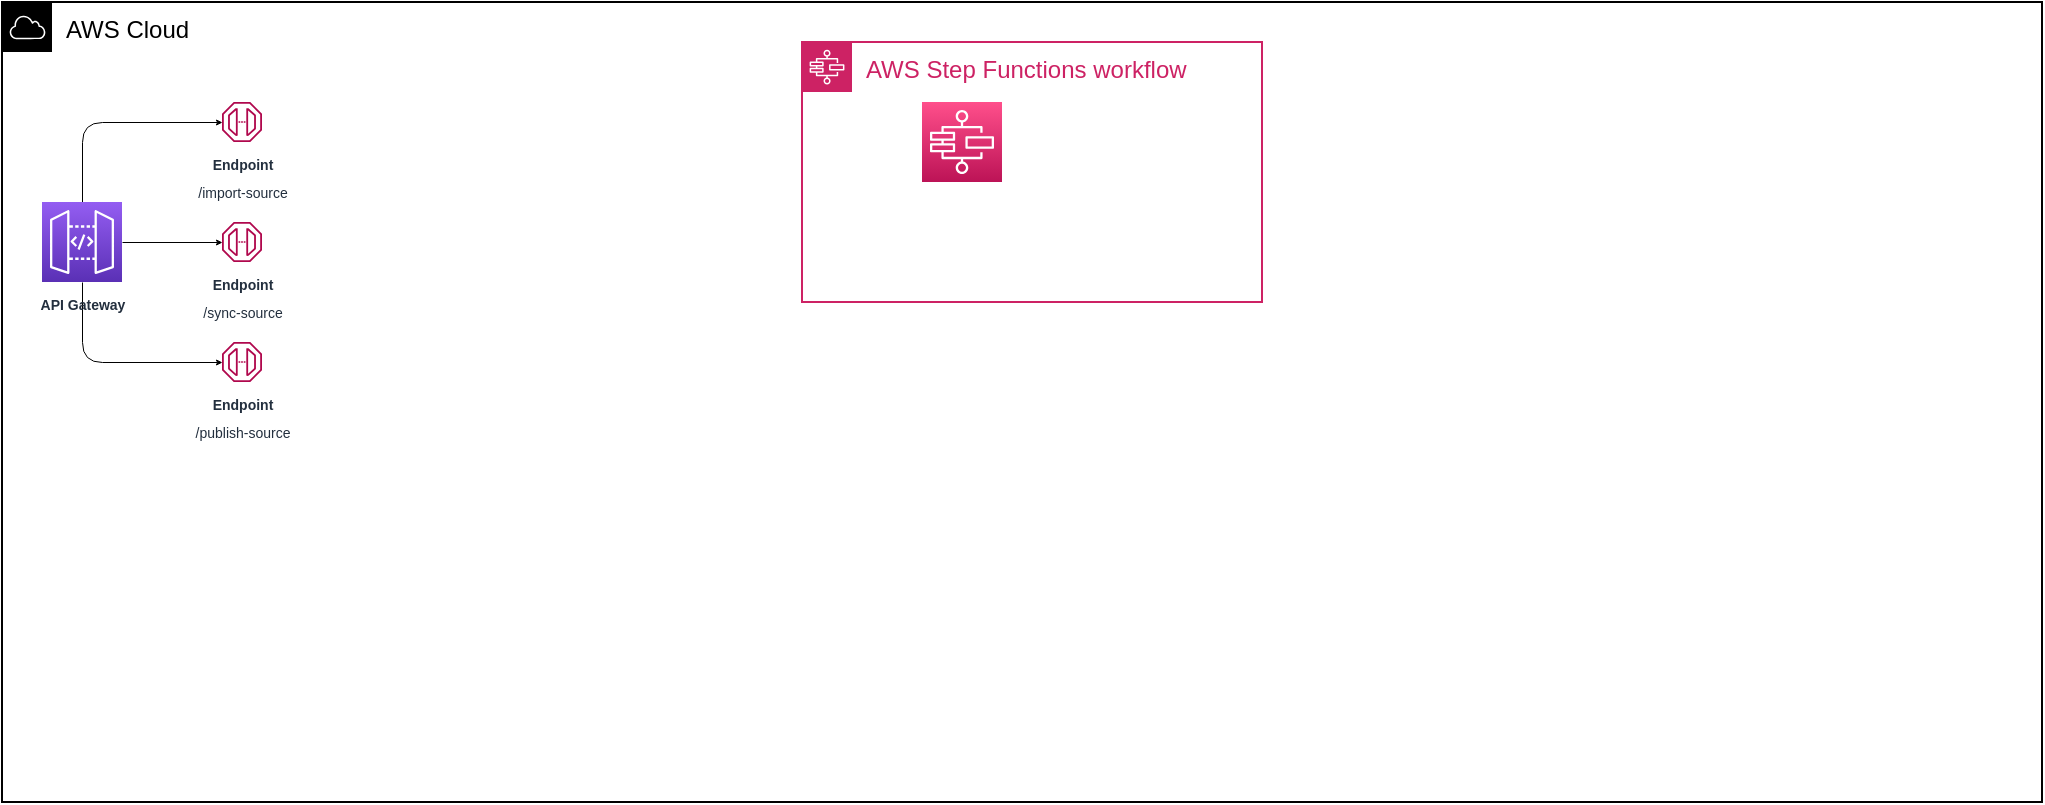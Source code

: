 <mxfile version="21.6.8" type="github">
  <diagram name="Page-1" id="58veKRzf7vGz37UtOcN2">
    <mxGraphModel dx="523" dy="332" grid="1" gridSize="10" guides="1" tooltips="1" connect="1" arrows="1" fold="1" page="1" pageScale="1" pageWidth="1169" pageHeight="827" math="0" shadow="0">
      <root>
        <mxCell id="0" />
        <mxCell id="1" value="AWS Cloud" parent="0" />
        <mxCell id="L80jwn8dBEY7ELQae99a-1" value="AWS Cloud" style="sketch=0;outlineConnect=0;gradientColor=none;html=1;whiteSpace=wrap;fontSize=12;fontStyle=0;shape=mxgraph.aws4.group;grIcon=mxgraph.aws4.group_aws_cloud;strokeColor=#000000;fillColor=none;verticalAlign=top;align=left;spacingLeft=30;fontColor=#000000;dashed=0;container=0;movable=0;resizable=0;rotatable=0;deletable=0;editable=0;locked=1;connectable=0;" parent="1" vertex="1">
          <mxGeometry x="100" y="40" width="1020" height="400" as="geometry" />
        </mxCell>
        <mxCell id="5H0AT0FrbuaI5WeVpc6l-1" value="Endpoints" parent="0" />
        <mxCell id="qOvYk_Z4T4gCf6_uSdhR-3" value="" style="sketch=0;points=[[0,0,0],[0.25,0,0],[0.5,0,0],[0.75,0,0],[1,0,0],[0,1,0],[0.25,1,0],[0.5,1,0],[0.75,1,0],[1,1,0],[0,0.25,0],[0,0.5,0],[0,0.75,0],[1,0.25,0],[1,0.5,0],[1,0.75,0]];outlineConnect=0;fontColor=#232F3E;gradientColor=#FF4F8B;gradientDirection=north;fillColor=#BC1356;strokeColor=#ffffff;dashed=0;verticalLabelPosition=bottom;verticalAlign=top;align=center;html=1;fontSize=12;fontStyle=0;aspect=fixed;shape=mxgraph.aws4.resourceIcon;resIcon=mxgraph.aws4.step_functions;" vertex="1" parent="5H0AT0FrbuaI5WeVpc6l-1">
          <mxGeometry x="560" y="90" width="40" height="40" as="geometry" />
        </mxCell>
        <mxCell id="qOvYk_Z4T4gCf6_uSdhR-4" value="&lt;font style=&quot;font-size: 12px;&quot;&gt;AWS Step Functions workflow&lt;/font&gt;" style="points=[[0,0],[0.25,0],[0.5,0],[0.75,0],[1,0],[1,0.25],[1,0.5],[1,0.75],[1,1],[0.75,1],[0.5,1],[0.25,1],[0,1],[0,0.75],[0,0.5],[0,0.25]];outlineConnect=0;gradientColor=none;html=1;whiteSpace=wrap;fontSize=12;fontStyle=0;container=1;pointerEvents=0;collapsible=0;recursiveResize=0;shape=mxgraph.aws4.group;grIcon=mxgraph.aws4.group_aws_step_functions_workflow;strokeColor=#CD2264;fillColor=none;verticalAlign=top;align=left;spacingLeft=30;fontColor=#CD2264;dashed=0;" vertex="1" parent="5H0AT0FrbuaI5WeVpc6l-1">
          <mxGeometry x="500" y="60" width="230" height="130" as="geometry" />
        </mxCell>
        <mxCell id="qOvYk_Z4T4gCf6_uSdhR-23" style="edgeStyle=orthogonalEdgeStyle;orthogonalLoop=1;jettySize=auto;html=1;entryX=0.5;entryY=0;entryDx=0;entryDy=0;entryPerimeter=0;startArrow=classic;startFill=1;strokeWidth=0.5;endSize=2;startSize=2;jumpStyle=none;jumpSize=2;shadow=0;rounded=1;endArrow=none;endFill=0;" edge="1" parent="5H0AT0FrbuaI5WeVpc6l-1" source="qOvYk_Z4T4gCf6_uSdhR-14" target="qOvYk_Z4T4gCf6_uSdhR-18">
          <mxGeometry relative="1" as="geometry" />
        </mxCell>
        <mxCell id="qOvYk_Z4T4gCf6_uSdhR-14" value="&lt;font style=&quot;font-size: 7px;&quot;&gt;&lt;b&gt;Endpoint&lt;br&gt;&lt;/b&gt;/import-source&lt;/font&gt;" style="sketch=0;outlineConnect=0;fontColor=#232F3E;gradientColor=none;fillColor=#B0084D;strokeColor=none;dashed=0;verticalLabelPosition=bottom;verticalAlign=top;align=center;html=1;fontSize=12;fontStyle=0;aspect=fixed;pointerEvents=1;shape=mxgraph.aws4.endpoint;spacing=-2;" vertex="1" parent="5H0AT0FrbuaI5WeVpc6l-1">
          <mxGeometry x="210" y="90" width="20" height="20" as="geometry" />
        </mxCell>
        <mxCell id="qOvYk_Z4T4gCf6_uSdhR-24" style="edgeStyle=orthogonalEdgeStyle;rounded=1;orthogonalLoop=1;jettySize=auto;html=1;entryX=1;entryY=0.5;entryDx=0;entryDy=0;entryPerimeter=0;startArrow=classic;startFill=1;endSize=2;startSize=2;jumpSize=2;strokeWidth=0.5;endArrow=none;endFill=0;" edge="1" parent="5H0AT0FrbuaI5WeVpc6l-1" source="qOvYk_Z4T4gCf6_uSdhR-15" target="qOvYk_Z4T4gCf6_uSdhR-18">
          <mxGeometry relative="1" as="geometry" />
        </mxCell>
        <mxCell id="qOvYk_Z4T4gCf6_uSdhR-15" value="&lt;font style=&quot;font-size: 7px;&quot;&gt;&lt;b&gt;Endpoint&lt;br&gt;&lt;/b&gt;/sync-source&lt;/font&gt;" style="sketch=0;outlineConnect=0;fontColor=#232F3E;gradientColor=none;fillColor=#B0084D;strokeColor=none;dashed=0;verticalLabelPosition=bottom;verticalAlign=top;align=center;html=1;fontSize=12;fontStyle=0;aspect=fixed;pointerEvents=1;shape=mxgraph.aws4.endpoint;spacing=-2;" vertex="1" parent="5H0AT0FrbuaI5WeVpc6l-1">
          <mxGeometry x="210" y="150" width="20" height="20" as="geometry" />
        </mxCell>
        <mxCell id="qOvYk_Z4T4gCf6_uSdhR-26" style="edgeStyle=orthogonalEdgeStyle;rounded=1;orthogonalLoop=1;jettySize=auto;html=1;entryX=0.5;entryY=1;entryDx=0;entryDy=0;entryPerimeter=0;startArrow=classic;startFill=1;endArrow=none;endFill=0;endSize=2;startSize=2;jumpSize=2;strokeWidth=0.5;" edge="1" parent="5H0AT0FrbuaI5WeVpc6l-1" source="qOvYk_Z4T4gCf6_uSdhR-16" target="qOvYk_Z4T4gCf6_uSdhR-18">
          <mxGeometry relative="1" as="geometry" />
        </mxCell>
        <mxCell id="qOvYk_Z4T4gCf6_uSdhR-16" value="&lt;font style=&quot;font-size: 7px;&quot;&gt;&lt;b&gt;Endpoint&lt;br&gt;&lt;/b&gt;/publish-source&lt;/font&gt;" style="sketch=0;outlineConnect=0;fontColor=#232F3E;gradientColor=none;fillColor=#B0084D;strokeColor=none;dashed=0;verticalLabelPosition=bottom;verticalAlign=top;align=center;html=1;fontSize=12;fontStyle=0;aspect=fixed;pointerEvents=1;shape=mxgraph.aws4.endpoint;spacing=-2;" vertex="1" parent="5H0AT0FrbuaI5WeVpc6l-1">
          <mxGeometry x="210" y="210" width="20" height="20" as="geometry" />
        </mxCell>
        <mxCell id="qOvYk_Z4T4gCf6_uSdhR-17" value="API Gateway" parent="0" />
        <mxCell id="qOvYk_Z4T4gCf6_uSdhR-18" value="&lt;font size=&quot;1&quot; style=&quot;&quot;&gt;&lt;b style=&quot;font-size: 7px;&quot;&gt;API Gateway&lt;/b&gt;&lt;/font&gt;" style="sketch=0;points=[[0,0,0],[0.25,0,0],[0.5,0,0],[0.75,0,0],[1,0,0],[0,1,0],[0.25,1,0],[0.5,1,0],[0.75,1,0],[1,1,0],[0,0.25,0],[0,0.5,0],[0,0.75,0],[1,0.25,0],[1,0.5,0],[1,0.75,0]];outlineConnect=0;fontColor=#232F3E;gradientColor=#945DF2;gradientDirection=north;fillColor=#5A30B5;strokeColor=#ffffff;dashed=0;verticalLabelPosition=bottom;verticalAlign=top;align=center;html=1;fontSize=12;fontStyle=0;aspect=fixed;shape=mxgraph.aws4.resourceIcon;resIcon=mxgraph.aws4.api_gateway;spacing=-2;" vertex="1" parent="qOvYk_Z4T4gCf6_uSdhR-17">
          <mxGeometry x="120" y="140" width="40" height="40" as="geometry" />
        </mxCell>
      </root>
    </mxGraphModel>
  </diagram>
</mxfile>
